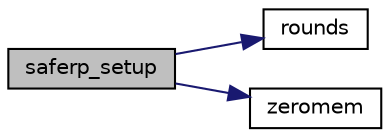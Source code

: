 digraph "saferp_setup"
{
 // LATEX_PDF_SIZE
  edge [fontname="Helvetica",fontsize="10",labelfontname="Helvetica",labelfontsize="10"];
  node [fontname="Helvetica",fontsize="10",shape=record];
  rankdir="LR";
  Node12 [label="saferp_setup",height=0.2,width=0.4,color="black", fillcolor="grey75", style="filled", fontcolor="black",tooltip="Initialize the LTC_SAFER+ block cipher."];
  Node12 -> Node13 [color="midnightblue",fontsize="10",style="solid",fontname="Helvetica"];
  Node13 [label="rounds",height=0.2,width=0.4,color="black", fillcolor="white", style="filled",URL="$kseed_8c.html#a51da46362a22c8107683876e9c12ec82",tooltip=" "];
  Node12 -> Node14 [color="midnightblue",fontsize="10",style="solid",fontname="Helvetica"];
  Node14 [label="zeromem",height=0.2,width=0.4,color="black", fillcolor="white", style="filled",URL="$tomcrypt__misc_8h.html#a63b6e188713790263bfd3612fe8b398f",tooltip="Zero a block of memory."];
}
